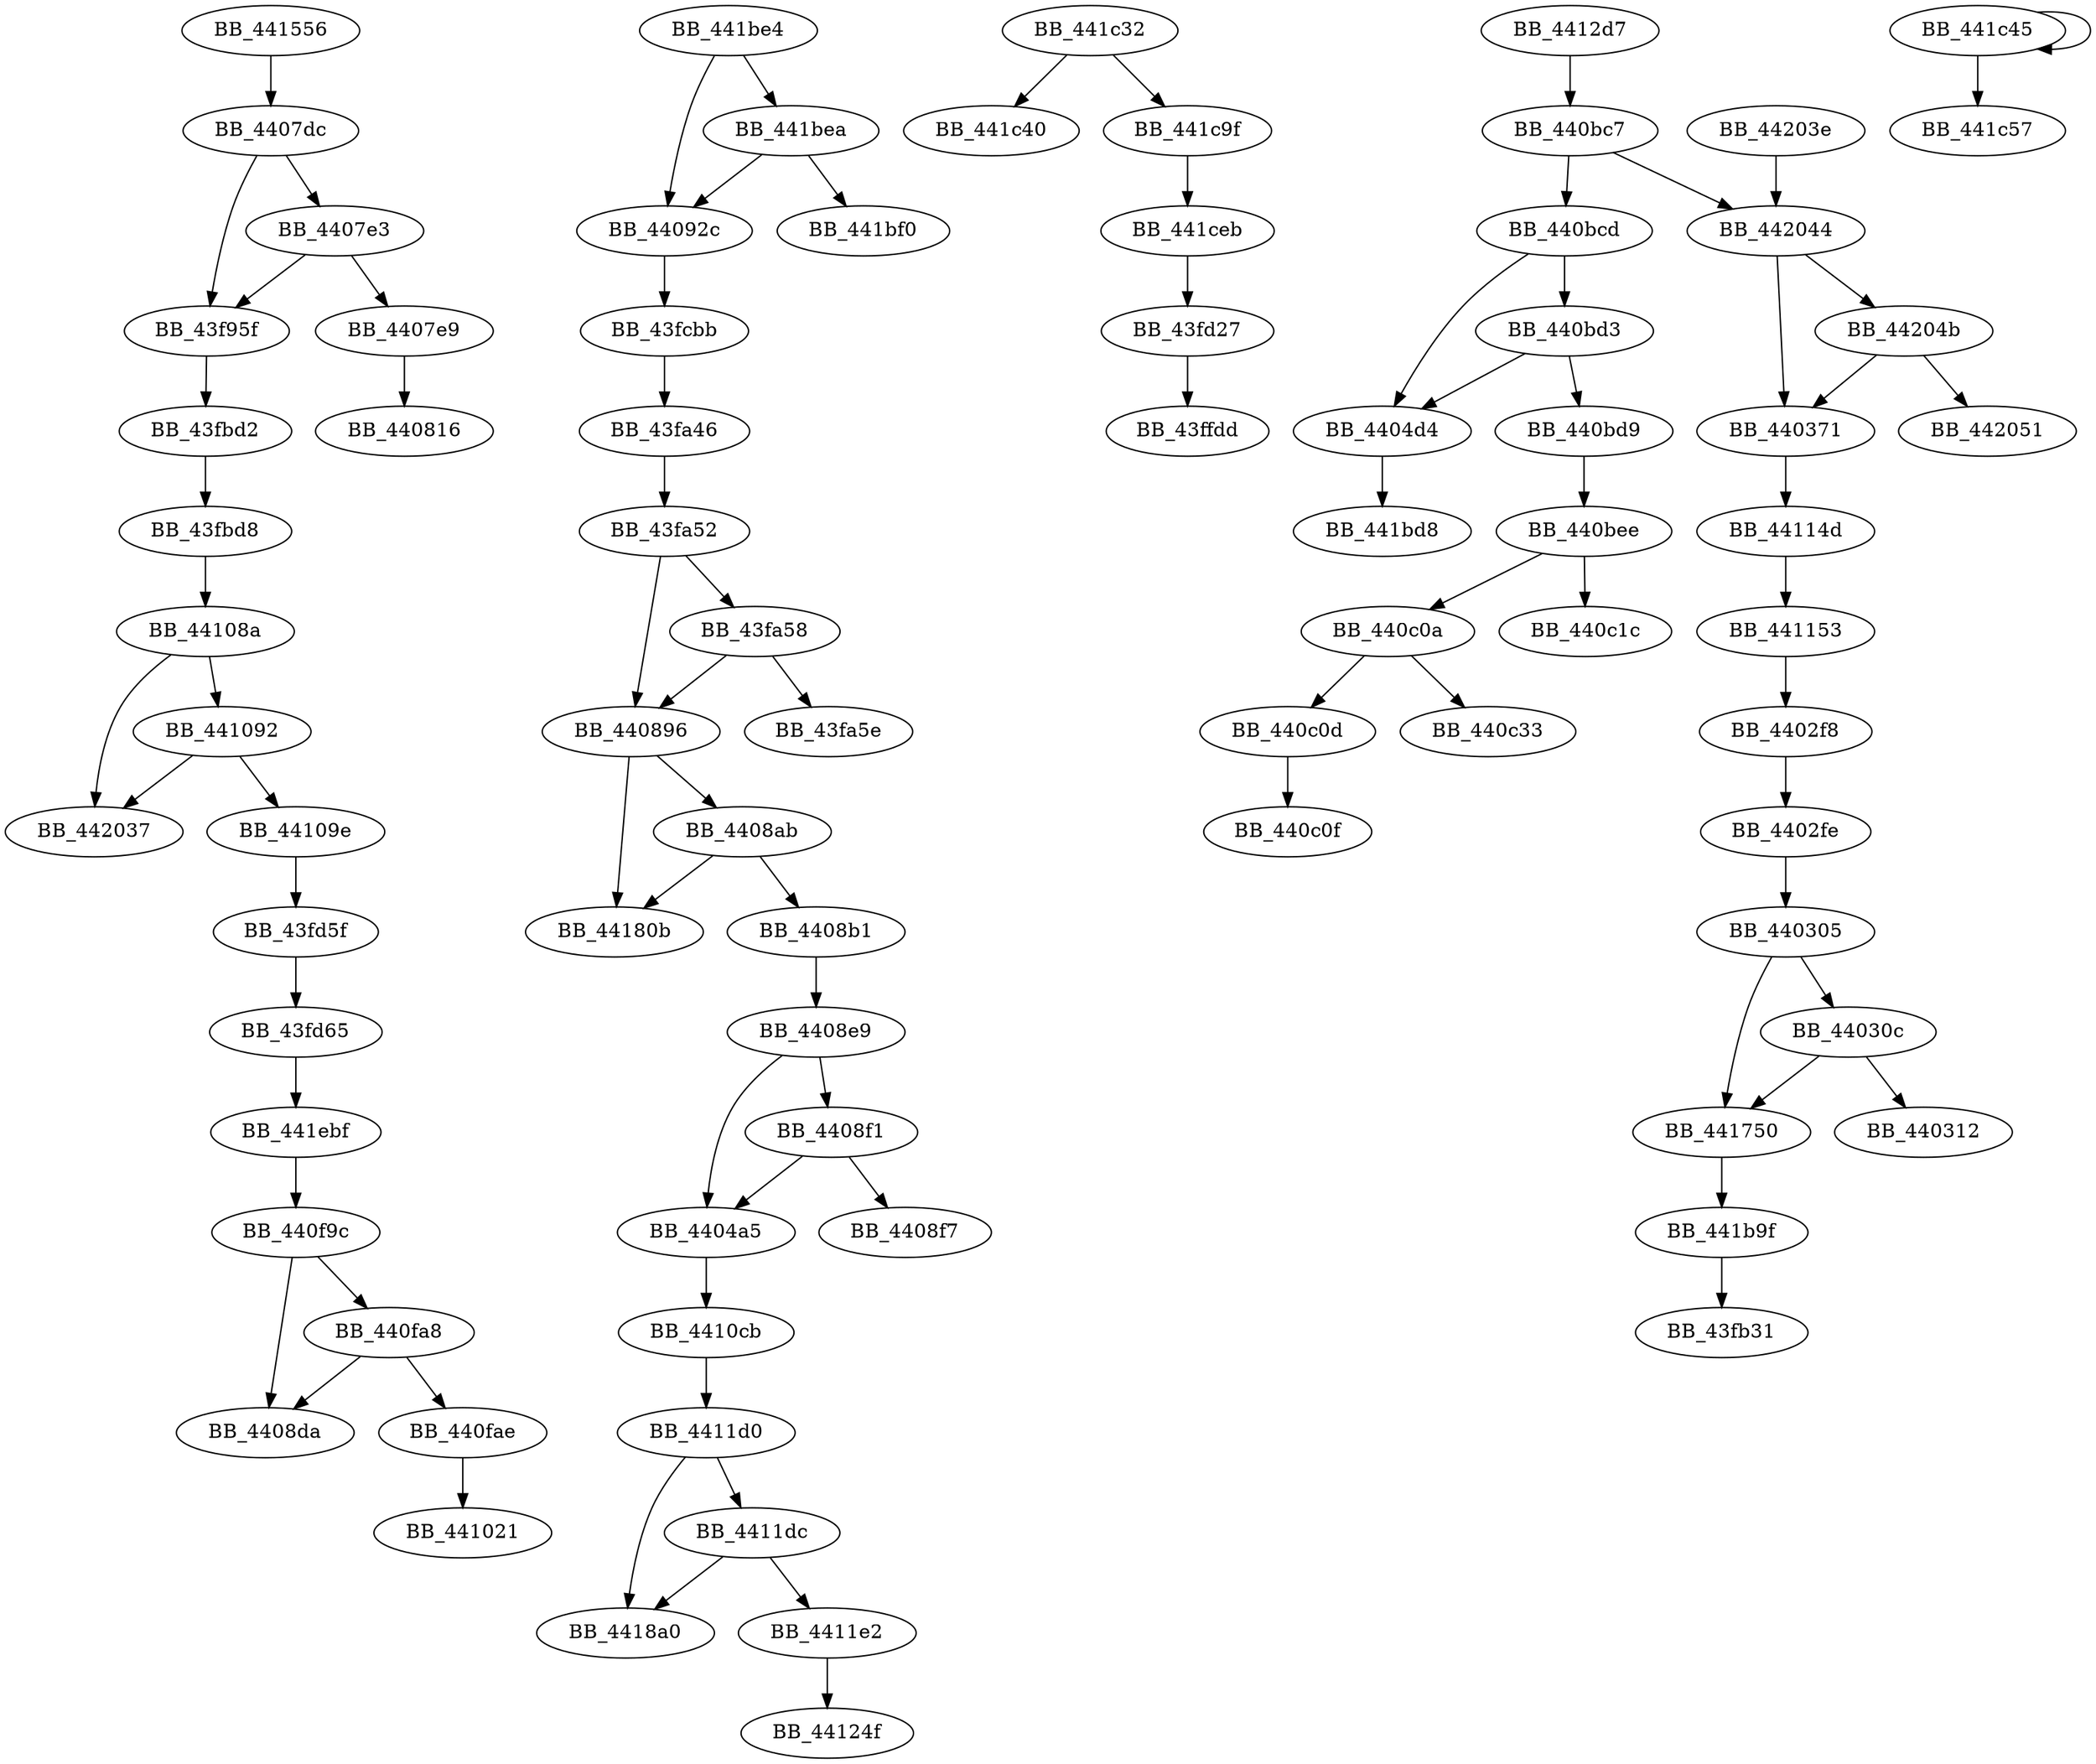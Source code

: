 DiGraph sub_441556{
BB_43f95f->BB_43fbd2
BB_43fa46->BB_43fa52
BB_43fa52->BB_43fa58
BB_43fa52->BB_440896
BB_43fa58->BB_43fa5e
BB_43fa58->BB_440896
BB_43fbd2->BB_43fbd8
BB_43fbd8->BB_44108a
BB_43fcbb->BB_43fa46
BB_43fd27->BB_43ffdd
BB_43fd5f->BB_43fd65
BB_43fd65->BB_441ebf
BB_4402f8->BB_4402fe
BB_4402fe->BB_440305
BB_440305->BB_44030c
BB_440305->BB_441750
BB_44030c->BB_440312
BB_44030c->BB_441750
BB_440371->BB_44114d
BB_4404a5->BB_4410cb
BB_4404d4->BB_441bd8
BB_4407dc->BB_43f95f
BB_4407dc->BB_4407e3
BB_4407e3->BB_43f95f
BB_4407e3->BB_4407e9
BB_4407e9->BB_440816
BB_440896->BB_4408ab
BB_440896->BB_44180b
BB_4408ab->BB_4408b1
BB_4408ab->BB_44180b
BB_4408b1->BB_4408e9
BB_4408e9->BB_4404a5
BB_4408e9->BB_4408f1
BB_4408f1->BB_4404a5
BB_4408f1->BB_4408f7
BB_44092c->BB_43fcbb
BB_440bc7->BB_440bcd
BB_440bc7->BB_442044
BB_440bcd->BB_4404d4
BB_440bcd->BB_440bd3
BB_440bd3->BB_4404d4
BB_440bd3->BB_440bd9
BB_440bd9->BB_440bee
BB_440bee->BB_440c0a
BB_440bee->BB_440c1c
BB_440c0a->BB_440c0d
BB_440c0a->BB_440c33
BB_440c0d->BB_440c0f
BB_440f9c->BB_4408da
BB_440f9c->BB_440fa8
BB_440fa8->BB_4408da
BB_440fa8->BB_440fae
BB_440fae->BB_441021
BB_44108a->BB_441092
BB_44108a->BB_442037
BB_441092->BB_44109e
BB_441092->BB_442037
BB_44109e->BB_43fd5f
BB_4410cb->BB_4411d0
BB_44114d->BB_441153
BB_441153->BB_4402f8
BB_4411d0->BB_4411dc
BB_4411d0->BB_4418a0
BB_4411dc->BB_4411e2
BB_4411dc->BB_4418a0
BB_4411e2->BB_44124f
BB_4412d7->BB_440bc7
BB_441556->BB_4407dc
BB_441750->BB_441b9f
BB_441b9f->BB_43fb31
BB_441be4->BB_44092c
BB_441be4->BB_441bea
BB_441bea->BB_44092c
BB_441bea->BB_441bf0
BB_441c32->BB_441c40
BB_441c32->BB_441c9f
BB_441c45->BB_441c45
BB_441c45->BB_441c57
BB_441c9f->BB_441ceb
BB_441ceb->BB_43fd27
BB_441ebf->BB_440f9c
BB_44203e->BB_442044
BB_442044->BB_440371
BB_442044->BB_44204b
BB_44204b->BB_440371
BB_44204b->BB_442051
}
